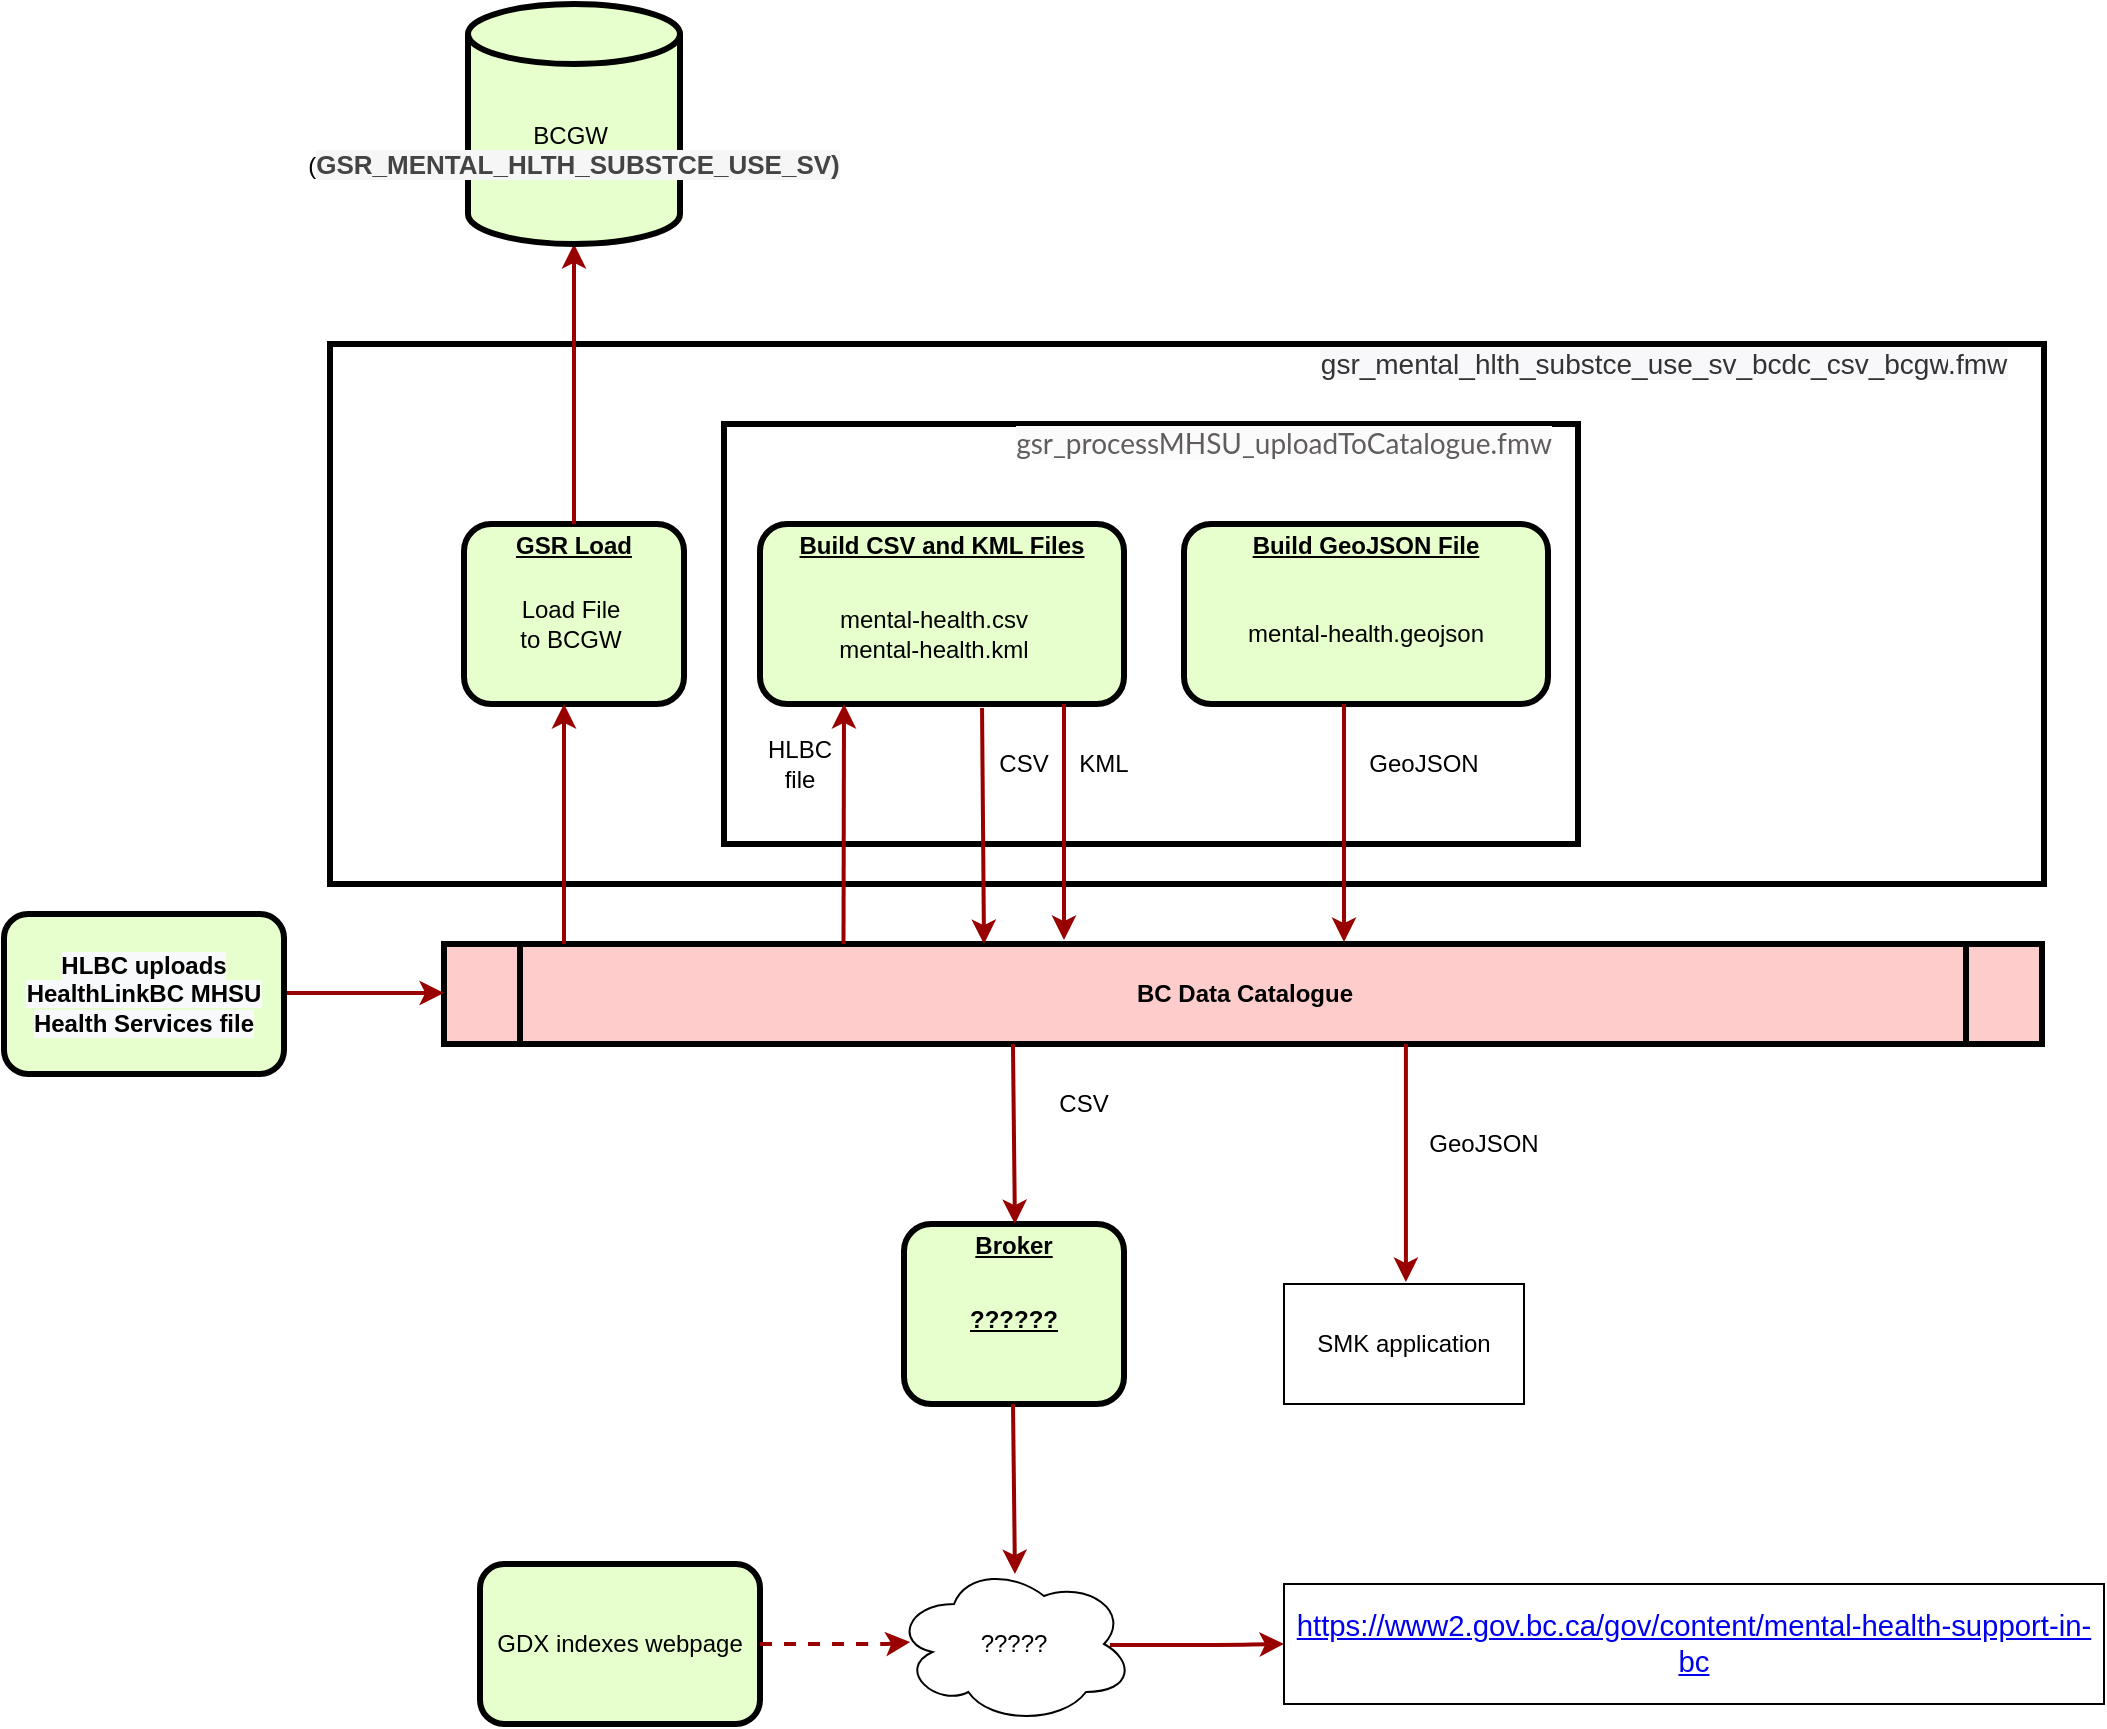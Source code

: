 <mxfile version="14.4.3" type="device"><diagram name="Page-1" id="c7558073-3199-34d8-9f00-42111426c3f3"><mxGraphModel dx="1086" dy="1656" grid="1" gridSize="10" guides="1" tooltips="1" connect="1" arrows="1" fold="1" page="1" pageScale="1" pageWidth="1400" pageHeight="850" background="#ffffff" math="0" shadow="0"><root><mxCell id="0"/><mxCell id="1" parent="0"/><mxCell id="OvJHCib08XfENOeE4IiQ-55" value="" style="rounded=0;whiteSpace=wrap;html=1;strokeWidth=3;fillColor=#FFFFFF;" vertex="1" parent="1"><mxGeometry x="193" y="120" width="857" height="270" as="geometry"/></mxCell><mxCell id="otFM3pVx7yL1nWJWwWo4-110" value="" style="rounded=0;whiteSpace=wrap;html=1;strokeWidth=3;fillColor=#FFFFFF;" parent="1" vertex="1"><mxGeometry x="390" y="160" width="427" height="210" as="geometry"/></mxCell><mxCell id="2" value="&lt;p style=&quot;margin: 0px ; margin-top: 4px ; text-align: center ; text-decoration: underline&quot;&gt;GSR Load&lt;/p&gt;" style="verticalAlign=middle;align=center;overflow=fill;fontSize=12;fontFamily=Helvetica;html=1;rounded=1;fontStyle=1;strokeWidth=3;fillColor=#E6FFCC" parent="1" vertex="1"><mxGeometry x="260" y="210" width="110" height="90" as="geometry"/></mxCell><mxCell id="5" value="BC Data Catalogue" style="shape=process;whiteSpace=wrap;align=center;verticalAlign=middle;size=0.048;fontStyle=1;strokeWidth=3;fillColor=#FFCCCC" parent="1" vertex="1"><mxGeometry x="250" y="420" width="799" height="50" as="geometry"/></mxCell><mxCell id="36" value="" style="edgeStyle=none;noEdgeStyle=1;strokeColor=#990000;strokeWidth=2;entryX=0.5;entryY=1;entryDx=0;entryDy=0;entryPerimeter=0;" parent="1" source="2" target="otFM3pVx7yL1nWJWwWo4-107" edge="1"><mxGeometry width="100" height="100" relative="1" as="geometry"><mxPoint x="170" y="150" as="sourcePoint"/><mxPoint x="306" y="186" as="targetPoint"/></mxGeometry></mxCell><mxCell id="37" value="" style="edgeStyle=none;noEdgeStyle=1;strokeColor=#990000;strokeWidth=2" parent="1" edge="1"><mxGeometry width="100" height="100" relative="1" as="geometry"><mxPoint x="170" y="444.5" as="sourcePoint"/><mxPoint x="250" y="444.5" as="targetPoint"/></mxGeometry></mxCell><mxCell id="55" value="" style="edgeStyle=elbowEdgeStyle;elbow=horizontal;strokeColor=#990000;strokeWidth=2" parent="1" source="5" target="2" edge="1"><mxGeometry width="100" height="100" relative="1" as="geometry"><mxPoint x="100" y="530" as="sourcePoint"/><mxPoint x="200" y="430" as="targetPoint"/><Array as="points"><mxPoint x="310" y="370"/></Array></mxGeometry></mxCell><mxCell id="otFM3pVx7yL1nWJWwWo4-101" value="Load File to BCGW" style="text;html=1;strokeColor=none;fillColor=none;align=center;verticalAlign=middle;whiteSpace=wrap;rounded=0;" parent="1" vertex="1"><mxGeometry x="285.5" y="250" width="55" height="20" as="geometry"/></mxCell><mxCell id="otFM3pVx7yL1nWJWwWo4-105" value="&#10;&#10;&lt;span style=&quot;color: rgb(0, 0, 0); font-family: helvetica; font-size: 12px; font-style: normal; font-weight: 700; letter-spacing: normal; text-align: center; text-indent: 0px; text-transform: none; word-spacing: 0px; background-color: rgb(248, 249, 250); display: inline; float: none;&quot;&gt;HLBC uploads HealthLinkBC MHSU Health Services file&lt;/span&gt;&#10;&#10;" style="rounded=1;whiteSpace=wrap;html=1;strokeWidth=3;fillColor=#E6FFCC;" parent="1" vertex="1"><mxGeometry x="30" y="405" width="140" height="80" as="geometry"/></mxCell><mxCell id="otFM3pVx7yL1nWJWwWo4-107" value="BCGW&amp;nbsp;&lt;br&gt;(&lt;strong style=&quot;box-sizing: border-box ; overflow-wrap: break-word ; color: rgb(68 , 68 , 68) ; font-family: &amp;#34;century gothic&amp;#34; , &amp;#34;verdana&amp;#34; , sans-serif ; font-size: 13px ; background-color: rgb(246 , 246 , 246)&quot;&gt;GSR_MENTAL_HLTH_SUBSTCE_USE_SV)&lt;/strong&gt;" style="shape=cylinder3;whiteSpace=wrap;html=1;boundedLbl=1;backgroundOutline=1;size=15;rounded=1;strokeWidth=3;fillColor=#E6FFCC;" parent="1" vertex="1"><mxGeometry x="262" y="-50" width="106" height="120" as="geometry"/></mxCell><mxCell id="otFM3pVx7yL1nWJWwWo4-108" value="&lt;p style=&quot;margin: 0px ; margin-top: 4px ; text-align: center ; text-decoration: underline&quot;&gt;Build CSV and KML Files&lt;/p&gt;" style="verticalAlign=middle;align=center;overflow=fill;fontSize=12;fontFamily=Helvetica;html=1;rounded=1;fontStyle=1;strokeWidth=3;fillColor=#E6FFCC" parent="1" vertex="1"><mxGeometry x="408" y="210" width="182" height="90" as="geometry"/></mxCell><mxCell id="otFM3pVx7yL1nWJWwWo4-109" value="&lt;p style=&quot;margin: 0px ; margin-top: 4px ; text-align: center ; text-decoration: underline&quot;&gt;Build GeoJSON File&lt;/p&gt;" style="verticalAlign=middle;align=center;overflow=fill;fontSize=12;fontFamily=Helvetica;html=1;rounded=1;fontStyle=1;strokeWidth=3;fillColor=#E6FFCC" parent="1" vertex="1"><mxGeometry x="620" y="210" width="182" height="90" as="geometry"/></mxCell><mxCell id="otFM3pVx7yL1nWJWwWo4-111" value="" style="edgeStyle=elbowEdgeStyle;elbow=horizontal;strokeColor=#990000;strokeWidth=2;exitX=0.25;exitY=0;exitDx=0;exitDy=0;" parent="1" edge="1" source="5"><mxGeometry width="100" height="100" relative="1" as="geometry"><mxPoint x="450" y="391" as="sourcePoint"/><mxPoint x="450" y="300" as="targetPoint"/><Array as="points"><mxPoint x="450" y="370"/></Array></mxGeometry></mxCell><mxCell id="otFM3pVx7yL1nWJWwWo4-112" value="" style="edgeStyle=elbowEdgeStyle;elbow=horizontal;strokeColor=#990000;strokeWidth=2;exitX=0.61;exitY=1.022;exitDx=0;exitDy=0;exitPerimeter=0;entryX=0.338;entryY=0;entryDx=0;entryDy=0;entryPerimeter=0;" parent="1" edge="1" target="5" source="otFM3pVx7yL1nWJWwWo4-108"><mxGeometry width="100" height="100" relative="1" as="geometry"><mxPoint x="520" y="329" as="sourcePoint"/><mxPoint x="520" y="420" as="targetPoint"/><Array as="points"><mxPoint x="520" y="399"/></Array></mxGeometry></mxCell><mxCell id="otFM3pVx7yL1nWJWwWo4-113" value="" style="edgeStyle=elbowEdgeStyle;elbow=horizontal;strokeColor=#990000;strokeWidth=2;entryX=0.387;entryY=-0.04;entryDx=0;entryDy=0;entryPerimeter=0;" parent="1" edge="1" target="5"><mxGeometry width="100" height="100" relative="1" as="geometry"><mxPoint x="560" y="300" as="sourcePoint"/><mxPoint x="560" y="391" as="targetPoint"/><Array as="points"><mxPoint x="560" y="370"/></Array></mxGeometry></mxCell><mxCell id="otFM3pVx7yL1nWJWwWo4-114" value="KML" style="text;html=1;strokeColor=none;fillColor=none;align=center;verticalAlign=middle;whiteSpace=wrap;rounded=0;" parent="1" vertex="1"><mxGeometry x="560" y="320" width="40" height="20" as="geometry"/></mxCell><mxCell id="otFM3pVx7yL1nWJWwWo4-115" value="HLBC&lt;br&gt;file" style="text;html=1;strokeColor=none;fillColor=none;align=center;verticalAlign=middle;whiteSpace=wrap;rounded=0;" parent="1" vertex="1"><mxGeometry x="408" y="320" width="40" height="20" as="geometry"/></mxCell><mxCell id="otFM3pVx7yL1nWJWwWo4-116" value="" style="edgeStyle=elbowEdgeStyle;elbow=horizontal;strokeColor=#990000;strokeWidth=2;entryX=0.562;entryY=-0.02;entryDx=0;entryDy=0;entryPerimeter=0;" parent="1" edge="1" target="5"><mxGeometry width="100" height="100" relative="1" as="geometry"><mxPoint x="700" y="300" as="sourcePoint"/><mxPoint x="700" y="400" as="targetPoint"/><Array as="points"><mxPoint x="700" y="370"/></Array></mxGeometry></mxCell><mxCell id="otFM3pVx7yL1nWJWwWo4-117" value="GeoJSON" style="text;html=1;strokeColor=none;fillColor=none;align=center;verticalAlign=middle;whiteSpace=wrap;rounded=0;" parent="1" vertex="1"><mxGeometry x="720" y="320" width="40" height="20" as="geometry"/></mxCell><mxCell id="otFM3pVx7yL1nWJWwWo4-118" value="CSV" style="text;html=1;strokeColor=none;fillColor=none;align=center;verticalAlign=middle;whiteSpace=wrap;rounded=0;" parent="1" vertex="1"><mxGeometry x="520" y="320" width="40" height="20" as="geometry"/></mxCell><mxCell id="otFM3pVx7yL1nWJWwWo4-120" value="mental-health.csv&lt;br&gt;mental-health.kml" style="text;html=1;strokeColor=none;fillColor=none;align=center;verticalAlign=middle;whiteSpace=wrap;rounded=0;" parent="1" vertex="1"><mxGeometry x="440" y="240" width="110" height="50" as="geometry"/></mxCell><mxCell id="otFM3pVx7yL1nWJWwWo4-121" value="mental-health.geojson" style="text;html=1;strokeColor=none;fillColor=none;align=center;verticalAlign=middle;whiteSpace=wrap;rounded=0;" parent="1" vertex="1"><mxGeometry x="644" y="240" width="134" height="50" as="geometry"/></mxCell><mxCell id="OvJHCib08XfENOeE4IiQ-56" value="&lt;font style=&quot;font-size: 14px ; line-height: 100%&quot;&gt;&lt;span style=&quot;box-sizing: border-box ; vertical-align: baseline ; margin: 0px ; padding: 0px ; border: 0px ; font-stretch: inherit ; line-height: inherit ; color: rgb(51 , 51 , 51) ; text-align: left ; background-color: rgb(248 , 248 , 250)&quot; class=&quot;ng-binding&quot;&gt;&lt;font style=&quot;font-size: 14px&quot;&gt;gsr_mental_hlth_substce_use_sv_bcdc_csv_bcgw&lt;/font&gt;&lt;/span&gt;&lt;span style=&quot;box-sizing: border-box ; vertical-align: baseline ; margin: 0px ; padding: 0px ; border: 0px ; font-stretch: inherit ; line-height: inherit ; color: rgb(51 , 51 , 51) ; text-align: left ; background-color: rgb(248 , 248 , 250)&quot; class=&quot;ng-binding&quot;&gt;.&lt;/span&gt;&lt;span style=&quot;box-sizing: border-box ; vertical-align: baseline ; margin: 0px ; padding: 0px ; border: 0px ; font-stretch: inherit ; line-height: inherit ; color: rgb(51 , 51 , 51) ; text-align: left ; background-color: rgb(248 , 248 , 250)&quot; class=&quot;ng-binding&quot;&gt;&lt;font style=&quot;font-size: 14px&quot;&gt;fmw&lt;/font&gt;&lt;/span&gt;&lt;/font&gt;" style="text;html=1;strokeColor=none;fillColor=none;align=center;verticalAlign=middle;whiteSpace=wrap;rounded=0;fontStyle=0" vertex="1" parent="1"><mxGeometry x="770" y="120" width="180" height="20" as="geometry"/></mxCell><mxCell id="OvJHCib08XfENOeE4IiQ-57" value="&#10;&#10;&lt;span style=&quot;color: rgb(97, 93, 93); font-family: lato, sans-serif; font-size: 14px; font-style: normal; font-weight: 400; letter-spacing: normal; text-indent: 0px; text-transform: none; word-spacing: 0px; background-color: rgb(251, 251, 251); display: inline; float: none;&quot;&gt;gsr_processMHSU_uploadToCatalogue.fmw&lt;/span&gt;&#10;&#10;" style="text;html=1;strokeColor=none;fillColor=none;align=center;verticalAlign=middle;whiteSpace=wrap;rounded=0;" vertex="1" parent="1"><mxGeometry x="650" y="160" width="40" height="20" as="geometry"/></mxCell><mxCell id="OvJHCib08XfENOeE4IiQ-59" value="&lt;p style=&quot;margin: 0px ; margin-top: 4px ; text-align: center ; text-decoration: underline&quot;&gt;Broker&lt;/p&gt;&lt;p style=&quot;margin: 0px ; margin-top: 4px ; text-align: center ; text-decoration: underline&quot;&gt;&lt;br&gt;&lt;/p&gt;&lt;p style=&quot;margin: 0px ; margin-top: 4px ; text-align: center ; text-decoration: underline&quot;&gt;??????&lt;/p&gt;" style="verticalAlign=middle;align=center;overflow=fill;fontSize=12;fontFamily=Helvetica;html=1;rounded=1;fontStyle=1;strokeWidth=3;fillColor=#E6FFCC" vertex="1" parent="1"><mxGeometry x="480" y="560" width="110" height="90" as="geometry"/></mxCell><mxCell id="OvJHCib08XfENOeE4IiQ-60" value="" style="edgeStyle=elbowEdgeStyle;elbow=horizontal;strokeColor=#990000;strokeWidth=2;exitX=0.61;exitY=1.022;exitDx=0;exitDy=0;exitPerimeter=0;entryX=0.5;entryY=0;entryDx=0;entryDy=0;" edge="1" parent="1" target="OvJHCib08XfENOeE4IiQ-59"><mxGeometry width="100" height="100" relative="1" as="geometry"><mxPoint x="534.48" y="470" as="sourcePoint"/><mxPoint x="535.522" y="588.02" as="targetPoint"/><Array as="points"><mxPoint x="535.46" y="567.02"/></Array></mxGeometry></mxCell><mxCell id="OvJHCib08XfENOeE4IiQ-61" value="?????" style="ellipse;shape=cloud;whiteSpace=wrap;html=1;" vertex="1" parent="1"><mxGeometry x="475" y="730" width="120" height="80" as="geometry"/></mxCell><mxCell id="OvJHCib08XfENOeE4IiQ-63" value="" style="edgeStyle=elbowEdgeStyle;elbow=horizontal;strokeColor=#990000;strokeWidth=2;exitX=0.61;exitY=1.022;exitDx=0;exitDy=0;exitPerimeter=0;entryX=0.5;entryY=0.063;entryDx=0;entryDy=0;entryPerimeter=0;" edge="1" parent="1" target="OvJHCib08XfENOeE4IiQ-61"><mxGeometry width="100" height="100" relative="1" as="geometry"><mxPoint x="534.5" y="650" as="sourcePoint"/><mxPoint x="535" y="730" as="targetPoint"/><Array as="points"><mxPoint x="535.48" y="747.02"/></Array></mxGeometry></mxCell><mxCell id="OvJHCib08XfENOeE4IiQ-64" value="GDX indexes webpage" style="rounded=1;whiteSpace=wrap;html=1;strokeWidth=3;fillColor=#E6FFCC;" vertex="1" parent="1"><mxGeometry x="268" y="730" width="140" height="80" as="geometry"/></mxCell><mxCell id="OvJHCib08XfENOeE4IiQ-69" value="" style="edgeStyle=elbowEdgeStyle;elbow=horizontal;strokeColor=#990000;strokeWidth=2;entryX=0.067;entryY=0.488;entryDx=0;entryDy=0;entryPerimeter=0;exitX=1;exitY=0.5;exitDx=0;exitDy=0;dashed=1;" edge="1" parent="1" source="OvJHCib08XfENOeE4IiQ-64" target="OvJHCib08XfENOeE4IiQ-61"><mxGeometry width="100" height="100" relative="1" as="geometry"><mxPoint x="370" y="769.5" as="sourcePoint"/><mxPoint x="470.5" y="769.54" as="targetPoint"/><Array as="points"><mxPoint x="470.98" y="781.52"/></Array></mxGeometry></mxCell><mxCell id="OvJHCib08XfENOeE4IiQ-71" value="" style="edgeStyle=elbowEdgeStyle;elbow=horizontal;strokeColor=#990000;strokeWidth=2;entryX=0.562;entryY=-0.02;entryDx=0;entryDy=0;entryPerimeter=0;" edge="1" parent="1"><mxGeometry width="100" height="100" relative="1" as="geometry"><mxPoint x="730.96" y="470" as="sourcePoint"/><mxPoint x="729.998" y="589" as="targetPoint"/><Array as="points"><mxPoint x="730.96" y="540"/></Array></mxGeometry></mxCell><mxCell id="OvJHCib08XfENOeE4IiQ-72" value="GeoJSON" style="text;html=1;strokeColor=none;fillColor=none;align=center;verticalAlign=middle;whiteSpace=wrap;rounded=0;" vertex="1" parent="1"><mxGeometry x="750" y="510" width="40" height="20" as="geometry"/></mxCell><mxCell id="OvJHCib08XfENOeE4IiQ-73" value="CSV" style="text;html=1;strokeColor=none;fillColor=none;align=center;verticalAlign=middle;whiteSpace=wrap;rounded=0;" vertex="1" parent="1"><mxGeometry x="550" y="490" width="40" height="20" as="geometry"/></mxCell><mxCell id="OvJHCib08XfENOeE4IiQ-74" value="SMK application" style="rounded=0;whiteSpace=wrap;html=1;" vertex="1" parent="1"><mxGeometry x="670" y="590" width="120" height="60" as="geometry"/></mxCell><mxCell id="OvJHCib08XfENOeE4IiQ-75" value="&lt;span style=&quot;font-size: 11.0pt ; font-family: &amp;#34;calibri&amp;#34; , sans-serif&quot;&gt;&lt;a href=&quot;https://www2.gov.bc.ca/gov/content/mental-health-support-in-bc&quot;&gt;https://www2.gov.bc.ca/gov/content/mental-health-support-in-bc&lt;/a&gt;&lt;/span&gt;" style="rounded=0;whiteSpace=wrap;html=1;" vertex="1" parent="1"><mxGeometry x="670" y="740" width="410" height="60" as="geometry"/></mxCell><mxCell id="OvJHCib08XfENOeE4IiQ-76" value="" style="edgeStyle=elbowEdgeStyle;elbow=horizontal;strokeColor=#990000;strokeWidth=2;entryX=0;entryY=0.5;entryDx=0;entryDy=0;exitX=1;exitY=0.5;exitDx=0;exitDy=0;" edge="1" parent="1" target="OvJHCib08XfENOeE4IiQ-75"><mxGeometry width="100" height="100" relative="1" as="geometry"><mxPoint x="582.96" y="770.46" as="sourcePoint"/><mxPoint x="658" y="769.5" as="targetPoint"/><Array as="points"><mxPoint x="645.94" y="781.98"/></Array></mxGeometry></mxCell></root></mxGraphModel></diagram></mxfile>